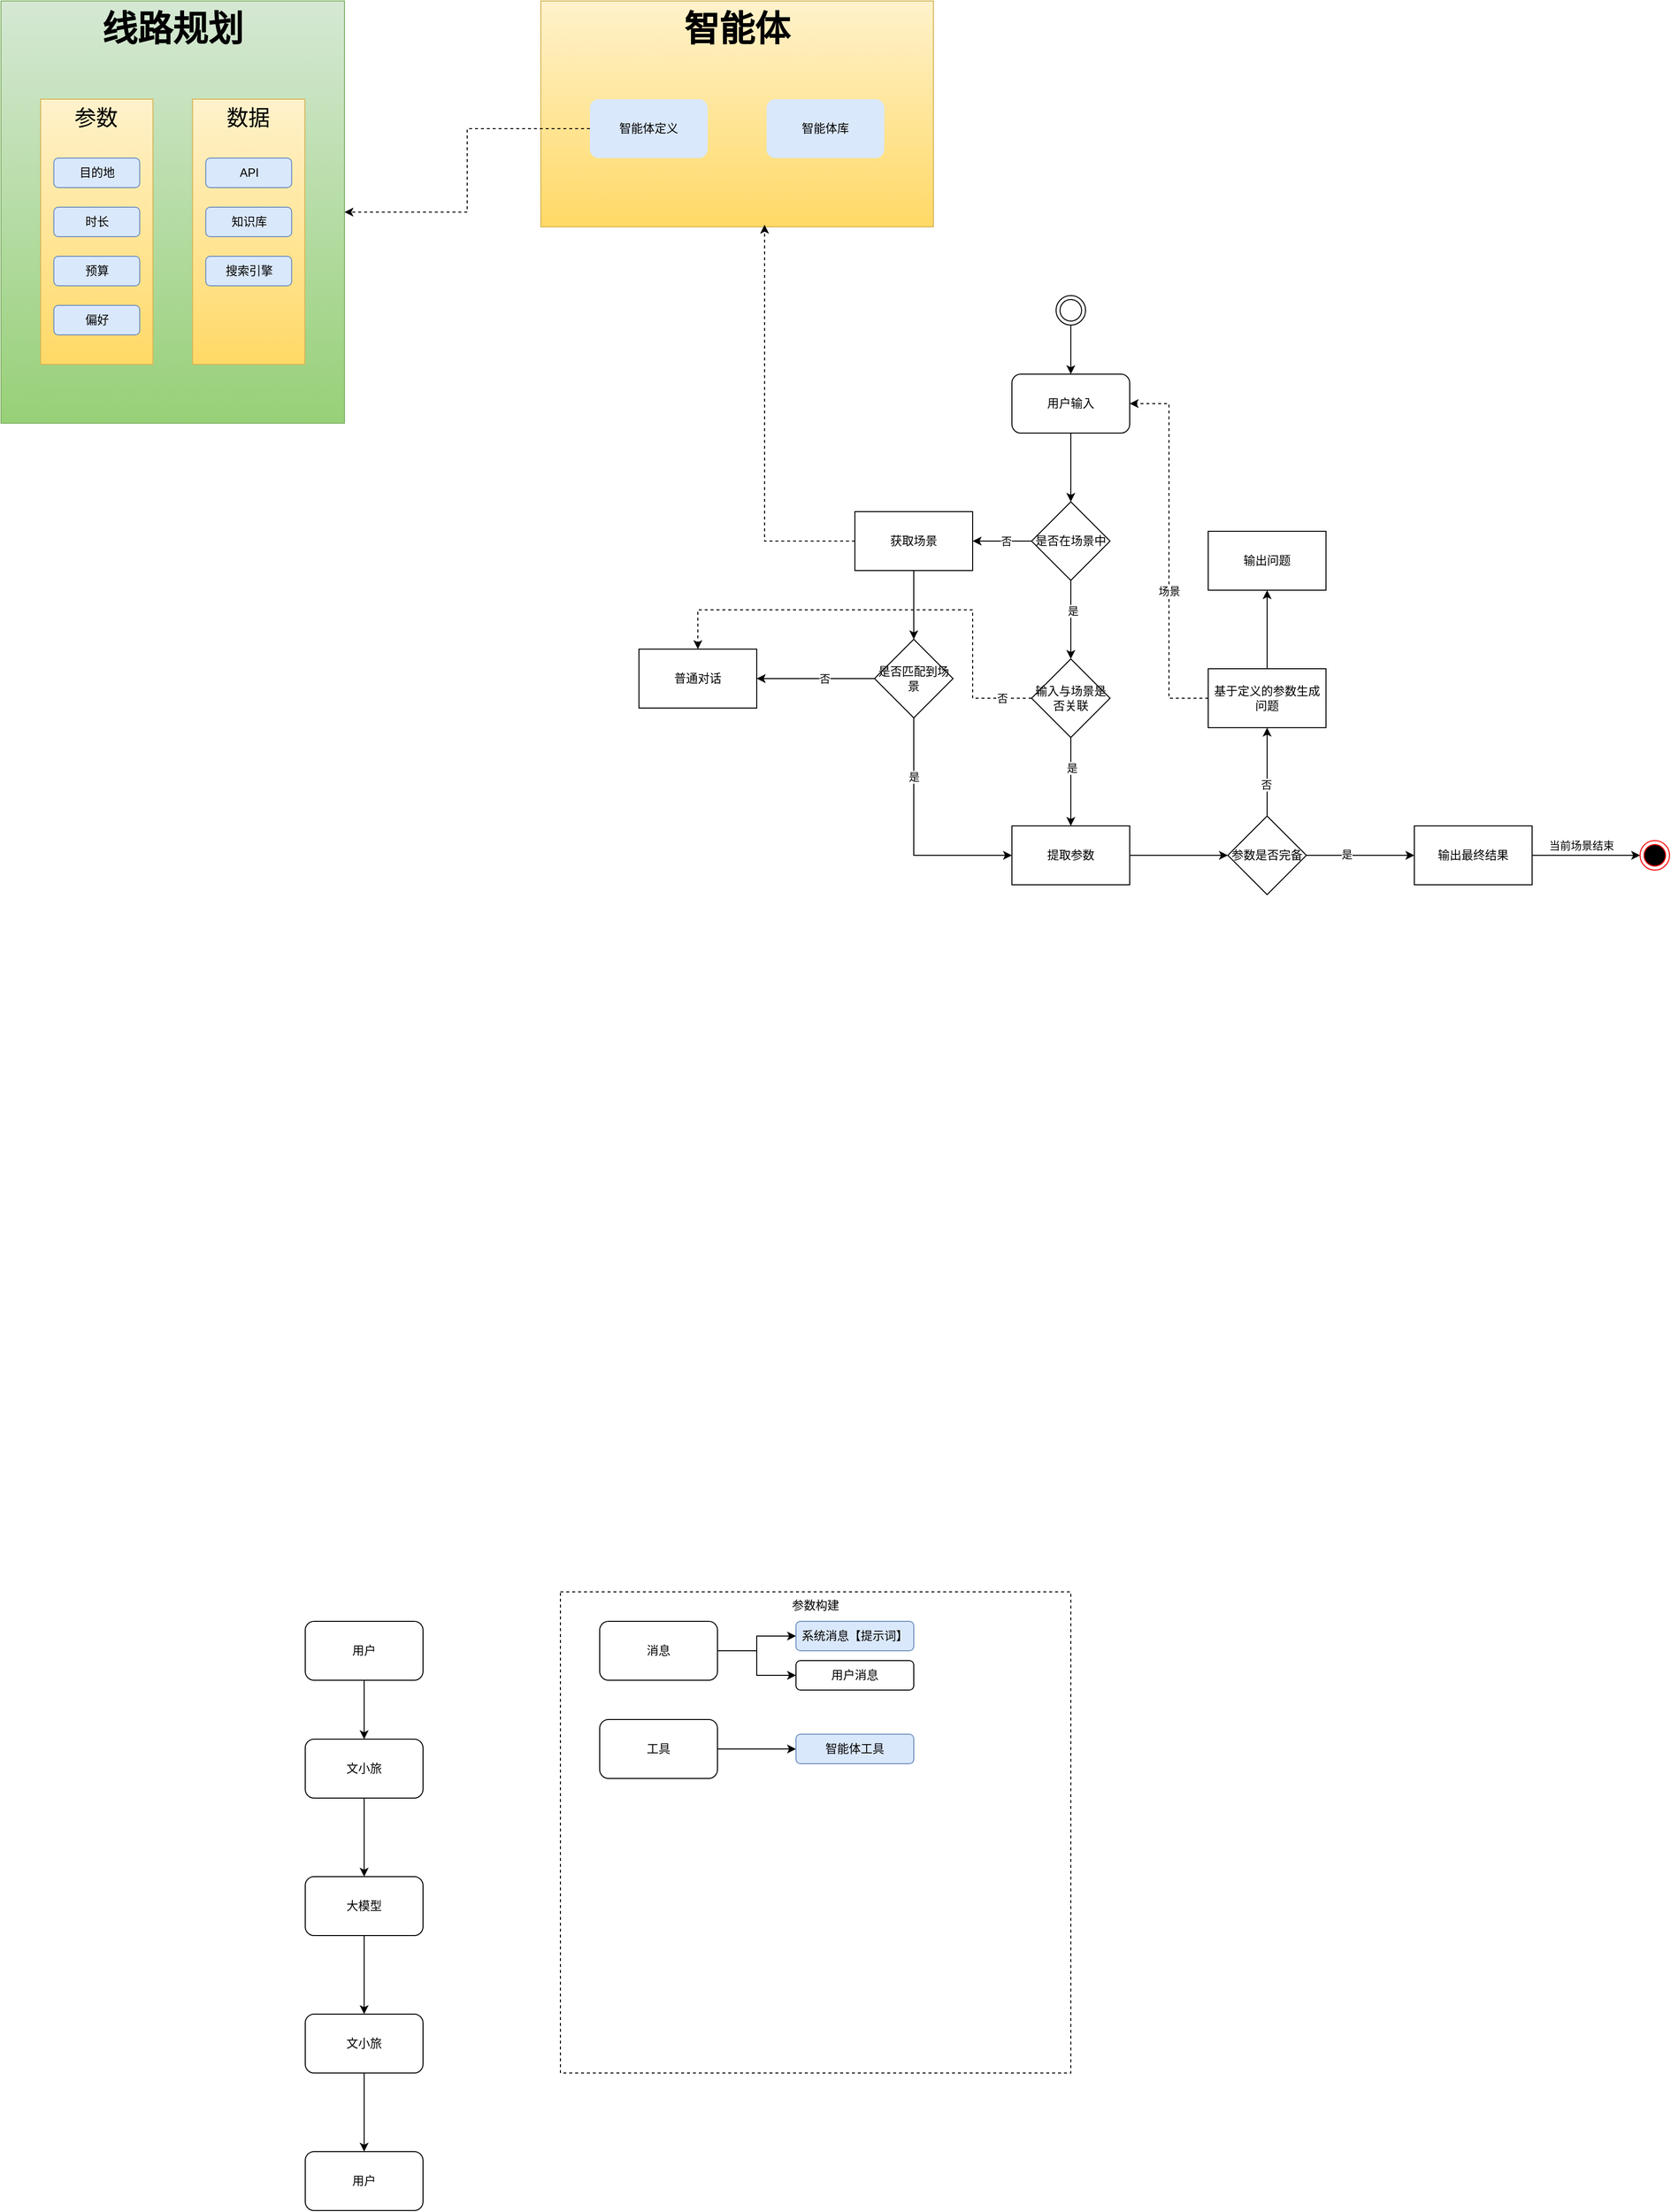 <mxfile version="28.2.5">
  <diagram name="第 1 页" id="Y8drmWvzBkvI4okCshWX">
    <mxGraphModel dx="2239" dy="1932" grid="1" gridSize="10" guides="1" tooltips="1" connect="1" arrows="1" fold="1" page="1" pageScale="1" pageWidth="827" pageHeight="1169" math="0" shadow="0">
      <root>
        <mxCell id="0" />
        <mxCell id="1" parent="0" />
        <mxCell id="LV9YCc_EGSqUjDLTgtPs-27" value="" style="edgeStyle=orthogonalEdgeStyle;rounded=0;orthogonalLoop=1;jettySize=auto;html=1;" parent="1" source="LV9YCc_EGSqUjDLTgtPs-22" target="LV9YCc_EGSqUjDLTgtPs-26" edge="1">
          <mxGeometry relative="1" as="geometry" />
        </mxCell>
        <mxCell id="LV9YCc_EGSqUjDLTgtPs-22" value="用户输入" style="rounded=1;whiteSpace=wrap;html=1;" parent="1" vertex="1">
          <mxGeometry x="920" y="110" width="120" height="60" as="geometry" />
        </mxCell>
        <mxCell id="LV9YCc_EGSqUjDLTgtPs-23" value="" style="group" parent="1" vertex="1" connectable="0">
          <mxGeometry x="-110" y="-270" width="350" height="430" as="geometry" />
        </mxCell>
        <mxCell id="LV9YCc_EGSqUjDLTgtPs-2" value="线路规划" style="rounded=0;whiteSpace=wrap;html=1;verticalAlign=top;fontStyle=1;fontSize=36;fillColor=#d5e8d4;strokeColor=#82b366;gradientColor=#97d077;" parent="LV9YCc_EGSqUjDLTgtPs-23" vertex="1">
          <mxGeometry width="350" height="430" as="geometry" />
        </mxCell>
        <mxCell id="LV9YCc_EGSqUjDLTgtPs-11" value="参数" style="rounded=0;whiteSpace=wrap;html=1;verticalAlign=top;fontSize=22;strokeColor=#d6b656;fillColor=#fff2cc;gradientColor=#ffd966;" parent="LV9YCc_EGSqUjDLTgtPs-23" vertex="1">
          <mxGeometry x="40.385" y="100" width="114.423" height="270" as="geometry" />
        </mxCell>
        <mxCell id="LV9YCc_EGSqUjDLTgtPs-12" value="目的地" style="text;html=1;align=center;verticalAlign=middle;whiteSpace=wrap;rounded=1;fillColor=#dae8fc;strokeColor=#6c8ebf;" parent="LV9YCc_EGSqUjDLTgtPs-23" vertex="1">
          <mxGeometry x="53.846" y="160" width="87.5" height="30" as="geometry" />
        </mxCell>
        <mxCell id="LV9YCc_EGSqUjDLTgtPs-13" value="时长" style="text;html=1;align=center;verticalAlign=middle;whiteSpace=wrap;rounded=1;fillColor=#dae8fc;strokeColor=#6c8ebf;" parent="LV9YCc_EGSqUjDLTgtPs-23" vertex="1">
          <mxGeometry x="53.846" y="210" width="87.5" height="30" as="geometry" />
        </mxCell>
        <mxCell id="LV9YCc_EGSqUjDLTgtPs-14" value="预算" style="text;html=1;align=center;verticalAlign=middle;whiteSpace=wrap;rounded=1;fillColor=#dae8fc;strokeColor=#6c8ebf;" parent="LV9YCc_EGSqUjDLTgtPs-23" vertex="1">
          <mxGeometry x="53.846" y="260" width="87.5" height="30" as="geometry" />
        </mxCell>
        <mxCell id="LV9YCc_EGSqUjDLTgtPs-15" value="偏好" style="text;html=1;align=center;verticalAlign=middle;whiteSpace=wrap;rounded=1;fillColor=#dae8fc;strokeColor=#6c8ebf;" parent="LV9YCc_EGSqUjDLTgtPs-23" vertex="1">
          <mxGeometry x="53.846" y="310" width="87.5" height="30" as="geometry" />
        </mxCell>
        <mxCell id="LV9YCc_EGSqUjDLTgtPs-18" value="数据" style="rounded=0;whiteSpace=wrap;html=1;verticalAlign=top;fontSize=22;strokeColor=#d6b656;fillColor=#fff2cc;gradientColor=#ffd966;" parent="LV9YCc_EGSqUjDLTgtPs-23" vertex="1">
          <mxGeometry x="195.192" y="100" width="114.423" height="270" as="geometry" />
        </mxCell>
        <mxCell id="LV9YCc_EGSqUjDLTgtPs-19" value="API" style="text;html=1;align=center;verticalAlign=middle;whiteSpace=wrap;rounded=1;fillColor=#dae8fc;strokeColor=#6c8ebf;" parent="LV9YCc_EGSqUjDLTgtPs-23" vertex="1">
          <mxGeometry x="208.654" y="160" width="87.5" height="30" as="geometry" />
        </mxCell>
        <mxCell id="LV9YCc_EGSqUjDLTgtPs-20" value="知识库" style="text;html=1;align=center;verticalAlign=middle;whiteSpace=wrap;rounded=1;fillColor=#dae8fc;strokeColor=#6c8ebf;" parent="LV9YCc_EGSqUjDLTgtPs-23" vertex="1">
          <mxGeometry x="208.654" y="210" width="87.5" height="30" as="geometry" />
        </mxCell>
        <mxCell id="LV9YCc_EGSqUjDLTgtPs-21" value="搜索引擎" style="text;html=1;align=center;verticalAlign=middle;whiteSpace=wrap;rounded=1;fillColor=#dae8fc;strokeColor=#6c8ebf;" parent="LV9YCc_EGSqUjDLTgtPs-23" vertex="1">
          <mxGeometry x="208.654" y="260" width="87.5" height="30" as="geometry" />
        </mxCell>
        <mxCell id="LV9YCc_EGSqUjDLTgtPs-29" value="" style="edgeStyle=orthogonalEdgeStyle;rounded=0;orthogonalLoop=1;jettySize=auto;html=1;" parent="1" source="LV9YCc_EGSqUjDLTgtPs-26" target="LV9YCc_EGSqUjDLTgtPs-28" edge="1">
          <mxGeometry relative="1" as="geometry" />
        </mxCell>
        <mxCell id="LV9YCc_EGSqUjDLTgtPs-30" value="是" style="edgeLabel;html=1;align=center;verticalAlign=middle;resizable=0;points=[];" parent="LV9YCc_EGSqUjDLTgtPs-29" vertex="1" connectable="0">
          <mxGeometry x="-0.225" y="2" relative="1" as="geometry">
            <mxPoint as="offset" />
          </mxGeometry>
        </mxCell>
        <mxCell id="LV9YCc_EGSqUjDLTgtPs-32" value="" style="edgeStyle=orthogonalEdgeStyle;rounded=0;orthogonalLoop=1;jettySize=auto;html=1;" parent="1" source="LV9YCc_EGSqUjDLTgtPs-26" target="LV9YCc_EGSqUjDLTgtPs-31" edge="1">
          <mxGeometry relative="1" as="geometry" />
        </mxCell>
        <mxCell id="LV9YCc_EGSqUjDLTgtPs-33" value="否" style="edgeLabel;html=1;align=center;verticalAlign=middle;resizable=0;points=[];" parent="LV9YCc_EGSqUjDLTgtPs-32" vertex="1" connectable="0">
          <mxGeometry x="-0.133" relative="1" as="geometry">
            <mxPoint as="offset" />
          </mxGeometry>
        </mxCell>
        <mxCell id="LV9YCc_EGSqUjDLTgtPs-26" value="是否在场景中" style="rhombus;whiteSpace=wrap;html=1;rounded=0;" parent="1" vertex="1">
          <mxGeometry x="940" y="240" width="80" height="80" as="geometry" />
        </mxCell>
        <mxCell id="LV9YCc_EGSqUjDLTgtPs-37" value="" style="edgeStyle=orthogonalEdgeStyle;rounded=0;orthogonalLoop=1;jettySize=auto;html=1;" parent="1" source="LV9YCc_EGSqUjDLTgtPs-28" target="LV9YCc_EGSqUjDLTgtPs-36" edge="1">
          <mxGeometry relative="1" as="geometry" />
        </mxCell>
        <mxCell id="LV9YCc_EGSqUjDLTgtPs-38" value="是" style="edgeLabel;html=1;align=center;verticalAlign=middle;resizable=0;points=[];" parent="LV9YCc_EGSqUjDLTgtPs-37" vertex="1" connectable="0">
          <mxGeometry x="-0.311" y="1" relative="1" as="geometry">
            <mxPoint as="offset" />
          </mxGeometry>
        </mxCell>
        <mxCell id="LV9YCc_EGSqUjDLTgtPs-28" value="输入与场景是否关联" style="rhombus;whiteSpace=wrap;html=1;rounded=0;" parent="1" vertex="1">
          <mxGeometry x="940" y="400" width="80" height="80" as="geometry" />
        </mxCell>
        <mxCell id="LV9YCc_EGSqUjDLTgtPs-35" value="" style="edgeStyle=orthogonalEdgeStyle;rounded=0;orthogonalLoop=1;jettySize=auto;html=1;" parent="1" source="LV9YCc_EGSqUjDLTgtPs-31" target="LV9YCc_EGSqUjDLTgtPs-34" edge="1">
          <mxGeometry relative="1" as="geometry" />
        </mxCell>
        <mxCell id="LV9YCc_EGSqUjDLTgtPs-31" value="获取场景" style="whiteSpace=wrap;html=1;rounded=0;" parent="1" vertex="1">
          <mxGeometry x="760" y="250" width="120" height="60" as="geometry" />
        </mxCell>
        <mxCell id="LV9YCc_EGSqUjDLTgtPs-39" style="edgeStyle=orthogonalEdgeStyle;rounded=0;orthogonalLoop=1;jettySize=auto;html=1;entryX=0;entryY=0.5;entryDx=0;entryDy=0;" parent="1" source="LV9YCc_EGSqUjDLTgtPs-34" target="LV9YCc_EGSqUjDLTgtPs-36" edge="1">
          <mxGeometry relative="1" as="geometry">
            <Array as="points">
              <mxPoint x="820" y="600" />
            </Array>
          </mxGeometry>
        </mxCell>
        <mxCell id="LV9YCc_EGSqUjDLTgtPs-40" value="是" style="edgeLabel;html=1;align=center;verticalAlign=middle;resizable=0;points=[];" parent="LV9YCc_EGSqUjDLTgtPs-39" vertex="1" connectable="0">
          <mxGeometry x="-0.083" y="-1" relative="1" as="geometry">
            <mxPoint x="1" y="-50" as="offset" />
          </mxGeometry>
        </mxCell>
        <mxCell id="LV9YCc_EGSqUjDLTgtPs-42" style="edgeStyle=orthogonalEdgeStyle;rounded=0;orthogonalLoop=1;jettySize=auto;html=1;" parent="1" source="LV9YCc_EGSqUjDLTgtPs-34" target="LV9YCc_EGSqUjDLTgtPs-41" edge="1">
          <mxGeometry relative="1" as="geometry" />
        </mxCell>
        <mxCell id="LV9YCc_EGSqUjDLTgtPs-43" value="否" style="edgeLabel;html=1;align=center;verticalAlign=middle;resizable=0;points=[];" parent="LV9YCc_EGSqUjDLTgtPs-42" vertex="1" connectable="0">
          <mxGeometry x="-0.143" relative="1" as="geometry">
            <mxPoint as="offset" />
          </mxGeometry>
        </mxCell>
        <mxCell id="LV9YCc_EGSqUjDLTgtPs-34" value="是否匹配到场景" style="rhombus;whiteSpace=wrap;html=1;rounded=0;" parent="1" vertex="1">
          <mxGeometry x="780" y="380" width="80" height="80" as="geometry" />
        </mxCell>
        <mxCell id="LV9YCc_EGSqUjDLTgtPs-48" value="" style="edgeStyle=orthogonalEdgeStyle;rounded=0;orthogonalLoop=1;jettySize=auto;html=1;" parent="1" source="LV9YCc_EGSqUjDLTgtPs-36" target="LV9YCc_EGSqUjDLTgtPs-47" edge="1">
          <mxGeometry relative="1" as="geometry" />
        </mxCell>
        <mxCell id="LV9YCc_EGSqUjDLTgtPs-36" value="提取参数" style="whiteSpace=wrap;html=1;rounded=0;" parent="1" vertex="1">
          <mxGeometry x="920" y="570" width="120" height="60" as="geometry" />
        </mxCell>
        <mxCell id="LV9YCc_EGSqUjDLTgtPs-41" value="普通对话" style="whiteSpace=wrap;html=1;rounded=0;" parent="1" vertex="1">
          <mxGeometry x="540" y="390" width="120" height="60" as="geometry" />
        </mxCell>
        <mxCell id="LV9YCc_EGSqUjDLTgtPs-44" style="edgeStyle=orthogonalEdgeStyle;rounded=0;orthogonalLoop=1;jettySize=auto;html=1;entryX=0.5;entryY=0;entryDx=0;entryDy=0;dashed=1;" parent="1" source="LV9YCc_EGSqUjDLTgtPs-28" target="LV9YCc_EGSqUjDLTgtPs-41" edge="1">
          <mxGeometry relative="1" as="geometry">
            <Array as="points">
              <mxPoint x="880" y="440" />
              <mxPoint x="880" y="350" />
              <mxPoint x="600" y="350" />
            </Array>
          </mxGeometry>
        </mxCell>
        <mxCell id="LV9YCc_EGSqUjDLTgtPs-45" value="否" style="edgeLabel;html=1;align=center;verticalAlign=middle;resizable=0;points=[];" parent="LV9YCc_EGSqUjDLTgtPs-44" vertex="1" connectable="0">
          <mxGeometry x="0.724" y="-1" relative="1" as="geometry">
            <mxPoint x="285" y="91" as="offset" />
          </mxGeometry>
        </mxCell>
        <mxCell id="LV9YCc_EGSqUjDLTgtPs-50" value="" style="edgeStyle=orthogonalEdgeStyle;rounded=0;orthogonalLoop=1;jettySize=auto;html=1;" parent="1" source="LV9YCc_EGSqUjDLTgtPs-47" target="LV9YCc_EGSqUjDLTgtPs-49" edge="1">
          <mxGeometry relative="1" as="geometry" />
        </mxCell>
        <mxCell id="LV9YCc_EGSqUjDLTgtPs-51" value="是" style="edgeLabel;html=1;align=center;verticalAlign=middle;resizable=0;points=[];" parent="LV9YCc_EGSqUjDLTgtPs-50" vertex="1" connectable="0">
          <mxGeometry x="-0.267" y="1" relative="1" as="geometry">
            <mxPoint as="offset" />
          </mxGeometry>
        </mxCell>
        <mxCell id="LV9YCc_EGSqUjDLTgtPs-53" value="" style="edgeStyle=orthogonalEdgeStyle;rounded=0;orthogonalLoop=1;jettySize=auto;html=1;" parent="1" source="LV9YCc_EGSqUjDLTgtPs-47" target="LV9YCc_EGSqUjDLTgtPs-52" edge="1">
          <mxGeometry relative="1" as="geometry" />
        </mxCell>
        <mxCell id="LV9YCc_EGSqUjDLTgtPs-75" value="否" style="edgeLabel;html=1;align=center;verticalAlign=middle;resizable=0;points=[];" parent="LV9YCc_EGSqUjDLTgtPs-53" vertex="1" connectable="0">
          <mxGeometry x="-0.289" y="1" relative="1" as="geometry">
            <mxPoint as="offset" />
          </mxGeometry>
        </mxCell>
        <mxCell id="LV9YCc_EGSqUjDLTgtPs-47" value="参数是否完备" style="rhombus;whiteSpace=wrap;html=1;rounded=0;" parent="1" vertex="1">
          <mxGeometry x="1140" y="560" width="80" height="80" as="geometry" />
        </mxCell>
        <mxCell id="LV9YCc_EGSqUjDLTgtPs-57" style="edgeStyle=orthogonalEdgeStyle;rounded=0;orthogonalLoop=1;jettySize=auto;html=1;" parent="1" source="LV9YCc_EGSqUjDLTgtPs-49" target="LV9YCc_EGSqUjDLTgtPs-56" edge="1">
          <mxGeometry relative="1" as="geometry" />
        </mxCell>
        <mxCell id="LV9YCc_EGSqUjDLTgtPs-58" value="当前场景结束" style="edgeLabel;html=1;align=center;verticalAlign=middle;resizable=0;points=[];" parent="LV9YCc_EGSqUjDLTgtPs-57" vertex="1" connectable="0">
          <mxGeometry x="0.145" y="-1" relative="1" as="geometry">
            <mxPoint x="-13" y="-11" as="offset" />
          </mxGeometry>
        </mxCell>
        <mxCell id="LV9YCc_EGSqUjDLTgtPs-49" value="输出最终结果" style="whiteSpace=wrap;html=1;rounded=0;" parent="1" vertex="1">
          <mxGeometry x="1330" y="570" width="120" height="60" as="geometry" />
        </mxCell>
        <mxCell id="LV9YCc_EGSqUjDLTgtPs-55" value="" style="edgeStyle=orthogonalEdgeStyle;rounded=0;orthogonalLoop=1;jettySize=auto;html=1;" parent="1" source="LV9YCc_EGSqUjDLTgtPs-52" target="LV9YCc_EGSqUjDLTgtPs-54" edge="1">
          <mxGeometry relative="1" as="geometry" />
        </mxCell>
        <mxCell id="LV9YCc_EGSqUjDLTgtPs-59" style="edgeStyle=orthogonalEdgeStyle;rounded=0;orthogonalLoop=1;jettySize=auto;html=1;entryX=1;entryY=0.5;entryDx=0;entryDy=0;dashed=1;" parent="1" source="LV9YCc_EGSqUjDLTgtPs-52" target="LV9YCc_EGSqUjDLTgtPs-22" edge="1">
          <mxGeometry relative="1" as="geometry" />
        </mxCell>
        <mxCell id="LV9YCc_EGSqUjDLTgtPs-60" value="场景" style="edgeLabel;html=1;align=center;verticalAlign=middle;resizable=0;points=[];" parent="LV9YCc_EGSqUjDLTgtPs-59" vertex="1" connectable="0">
          <mxGeometry x="-0.216" relative="1" as="geometry">
            <mxPoint as="offset" />
          </mxGeometry>
        </mxCell>
        <mxCell id="LV9YCc_EGSqUjDLTgtPs-52" value="基于定义的参数生成问题" style="whiteSpace=wrap;html=1;rounded=0;" parent="1" vertex="1">
          <mxGeometry x="1120" y="410" width="120" height="60" as="geometry" />
        </mxCell>
        <mxCell id="LV9YCc_EGSqUjDLTgtPs-54" value="输出问题" style="whiteSpace=wrap;html=1;rounded=0;" parent="1" vertex="1">
          <mxGeometry x="1120" y="270" width="120" height="60" as="geometry" />
        </mxCell>
        <mxCell id="LV9YCc_EGSqUjDLTgtPs-56" value="" style="ellipse;html=1;shape=endState;fillColor=#000000;strokeColor=#ff0000;" parent="1" vertex="1">
          <mxGeometry x="1560" y="585" width="30" height="30" as="geometry" />
        </mxCell>
        <mxCell id="LV9YCc_EGSqUjDLTgtPs-74" style="edgeStyle=orthogonalEdgeStyle;rounded=0;orthogonalLoop=1;jettySize=auto;html=1;" parent="1" source="LV9YCc_EGSqUjDLTgtPs-73" target="LV9YCc_EGSqUjDLTgtPs-22" edge="1">
          <mxGeometry relative="1" as="geometry" />
        </mxCell>
        <mxCell id="LV9YCc_EGSqUjDLTgtPs-73" value="" style="ellipse;shape=doubleEllipse;html=1;dashed=0;whiteSpace=wrap;aspect=fixed;" parent="1" vertex="1">
          <mxGeometry x="965" y="30" width="30" height="30" as="geometry" />
        </mxCell>
        <mxCell id="LV9YCc_EGSqUjDLTgtPs-79" value="" style="group" parent="1" vertex="1" connectable="0">
          <mxGeometry x="440" y="-270" width="400" height="230" as="geometry" />
        </mxCell>
        <mxCell id="LV9YCc_EGSqUjDLTgtPs-76" value="&lt;font style=&quot;font-size: 36px;&quot;&gt;&lt;b&gt;智能体&lt;/b&gt;&lt;/font&gt;" style="rounded=0;whiteSpace=wrap;html=1;verticalAlign=top;fontSize=25;fillColor=#fff2cc;gradientColor=#ffd966;strokeColor=#d6b656;" parent="LV9YCc_EGSqUjDLTgtPs-79" vertex="1">
          <mxGeometry width="400" height="230" as="geometry" />
        </mxCell>
        <mxCell id="LV9YCc_EGSqUjDLTgtPs-77" value="智能体定义" style="rounded=1;whiteSpace=wrap;html=1;fillColor=#dae8fc;strokeColor=none;" parent="LV9YCc_EGSqUjDLTgtPs-79" vertex="1">
          <mxGeometry x="50" y="100" width="120" height="60" as="geometry" />
        </mxCell>
        <mxCell id="LV9YCc_EGSqUjDLTgtPs-78" value="智能体库" style="rounded=1;whiteSpace=wrap;html=1;fillColor=#dae8fc;strokeColor=none;" parent="LV9YCc_EGSqUjDLTgtPs-79" vertex="1">
          <mxGeometry x="230" y="100" width="120" height="60" as="geometry" />
        </mxCell>
        <mxCell id="LV9YCc_EGSqUjDLTgtPs-80" style="edgeStyle=orthogonalEdgeStyle;rounded=0;orthogonalLoop=1;jettySize=auto;html=1;entryX=0.57;entryY=0.991;entryDx=0;entryDy=0;entryPerimeter=0;dashed=1;" parent="1" source="LV9YCc_EGSqUjDLTgtPs-31" target="LV9YCc_EGSqUjDLTgtPs-76" edge="1">
          <mxGeometry relative="1" as="geometry">
            <Array as="points">
              <mxPoint x="668" y="280" />
            </Array>
          </mxGeometry>
        </mxCell>
        <mxCell id="LV9YCc_EGSqUjDLTgtPs-82" style="edgeStyle=orthogonalEdgeStyle;rounded=0;orthogonalLoop=1;jettySize=auto;html=1;entryX=1;entryY=0.5;entryDx=0;entryDy=0;dashed=1;" parent="1" source="LV9YCc_EGSqUjDLTgtPs-77" target="LV9YCc_EGSqUjDLTgtPs-2" edge="1">
          <mxGeometry relative="1" as="geometry" />
        </mxCell>
        <mxCell id="Df5o4tPQu_DberYT8AtO-3" style="edgeStyle=orthogonalEdgeStyle;rounded=0;orthogonalLoop=1;jettySize=auto;html=1;entryX=0.5;entryY=0;entryDx=0;entryDy=0;" edge="1" parent="1" source="Df5o4tPQu_DberYT8AtO-1" target="Df5o4tPQu_DberYT8AtO-2">
          <mxGeometry relative="1" as="geometry" />
        </mxCell>
        <mxCell id="Df5o4tPQu_DberYT8AtO-1" value="用户" style="rounded=1;whiteSpace=wrap;html=1;" vertex="1" parent="1">
          <mxGeometry x="200" y="1380" width="120" height="60" as="geometry" />
        </mxCell>
        <mxCell id="Df5o4tPQu_DberYT8AtO-5" value="" style="edgeStyle=orthogonalEdgeStyle;rounded=0;orthogonalLoop=1;jettySize=auto;html=1;" edge="1" parent="1" source="Df5o4tPQu_DberYT8AtO-2" target="Df5o4tPQu_DberYT8AtO-4">
          <mxGeometry relative="1" as="geometry" />
        </mxCell>
        <mxCell id="Df5o4tPQu_DberYT8AtO-2" value="文小旅" style="rounded=1;whiteSpace=wrap;html=1;" vertex="1" parent="1">
          <mxGeometry x="200" y="1500" width="120" height="60" as="geometry" />
        </mxCell>
        <mxCell id="Df5o4tPQu_DberYT8AtO-7" style="edgeStyle=orthogonalEdgeStyle;rounded=0;orthogonalLoop=1;jettySize=auto;html=1;exitX=0.5;exitY=1;exitDx=0;exitDy=0;entryX=0.5;entryY=0;entryDx=0;entryDy=0;" edge="1" parent="1" source="Df5o4tPQu_DberYT8AtO-4" target="Df5o4tPQu_DberYT8AtO-6">
          <mxGeometry relative="1" as="geometry" />
        </mxCell>
        <mxCell id="Df5o4tPQu_DberYT8AtO-4" value="大模型" style="whiteSpace=wrap;html=1;rounded=1;" vertex="1" parent="1">
          <mxGeometry x="200" y="1640" width="120" height="60" as="geometry" />
        </mxCell>
        <mxCell id="Df5o4tPQu_DberYT8AtO-9" value="" style="edgeStyle=orthogonalEdgeStyle;rounded=0;orthogonalLoop=1;jettySize=auto;html=1;" edge="1" parent="1" source="Df5o4tPQu_DberYT8AtO-6" target="Df5o4tPQu_DberYT8AtO-8">
          <mxGeometry relative="1" as="geometry" />
        </mxCell>
        <mxCell id="Df5o4tPQu_DberYT8AtO-6" value="文小旅" style="whiteSpace=wrap;html=1;rounded=1;" vertex="1" parent="1">
          <mxGeometry x="200" y="1780" width="120" height="60" as="geometry" />
        </mxCell>
        <mxCell id="Df5o4tPQu_DberYT8AtO-8" value="用户" style="whiteSpace=wrap;html=1;rounded=1;" vertex="1" parent="1">
          <mxGeometry x="200" y="1920" width="120" height="60" as="geometry" />
        </mxCell>
        <mxCell id="Df5o4tPQu_DberYT8AtO-21" value="参数构建" style="rounded=0;whiteSpace=wrap;html=1;verticalAlign=top;dashed=1;" vertex="1" parent="1">
          <mxGeometry x="460" y="1350" width="520" height="490" as="geometry" />
        </mxCell>
        <mxCell id="Df5o4tPQu_DberYT8AtO-25" value="" style="edgeStyle=orthogonalEdgeStyle;rounded=0;orthogonalLoop=1;jettySize=auto;html=1;" edge="1" parent="1" source="Df5o4tPQu_DberYT8AtO-22" target="Df5o4tPQu_DberYT8AtO-24">
          <mxGeometry relative="1" as="geometry" />
        </mxCell>
        <mxCell id="Df5o4tPQu_DberYT8AtO-27" style="edgeStyle=orthogonalEdgeStyle;rounded=0;orthogonalLoop=1;jettySize=auto;html=1;entryX=0;entryY=0.5;entryDx=0;entryDy=0;" edge="1" parent="1" source="Df5o4tPQu_DberYT8AtO-22" target="Df5o4tPQu_DberYT8AtO-26">
          <mxGeometry relative="1" as="geometry" />
        </mxCell>
        <mxCell id="Df5o4tPQu_DberYT8AtO-22" value="消息" style="rounded=1;whiteSpace=wrap;html=1;" vertex="1" parent="1">
          <mxGeometry x="500" y="1380" width="120" height="60" as="geometry" />
        </mxCell>
        <mxCell id="Df5o4tPQu_DberYT8AtO-32" style="edgeStyle=orthogonalEdgeStyle;rounded=0;orthogonalLoop=1;jettySize=auto;html=1;" edge="1" parent="1" source="Df5o4tPQu_DberYT8AtO-23" target="Df5o4tPQu_DberYT8AtO-31">
          <mxGeometry relative="1" as="geometry" />
        </mxCell>
        <mxCell id="Df5o4tPQu_DberYT8AtO-23" value="工具" style="rounded=1;whiteSpace=wrap;html=1;" vertex="1" parent="1">
          <mxGeometry x="500" y="1480" width="120" height="60" as="geometry" />
        </mxCell>
        <mxCell id="Df5o4tPQu_DberYT8AtO-24" value="系统消息【提示词】" style="whiteSpace=wrap;html=1;rounded=1;fillColor=#dae8fc;strokeColor=#6c8ebf;" vertex="1" parent="1">
          <mxGeometry x="700" y="1380" width="120" height="30" as="geometry" />
        </mxCell>
        <mxCell id="Df5o4tPQu_DberYT8AtO-26" value="用户消息" style="whiteSpace=wrap;html=1;rounded=1;" vertex="1" parent="1">
          <mxGeometry x="700" y="1420" width="120" height="30" as="geometry" />
        </mxCell>
        <mxCell id="Df5o4tPQu_DberYT8AtO-31" value="智能体工具" style="whiteSpace=wrap;html=1;rounded=1;fillColor=#dae8fc;strokeColor=#6c8ebf;" vertex="1" parent="1">
          <mxGeometry x="700" y="1495" width="120" height="30" as="geometry" />
        </mxCell>
      </root>
    </mxGraphModel>
  </diagram>
</mxfile>
